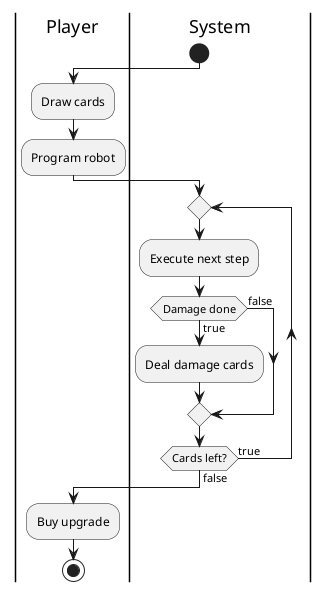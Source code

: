 @startuml
'https://plantuml.com/activity-diagram-beta

|Player|
|System|
start
|Player|
:Draw cards;
|Player|
:Program robot;
|System|
repeat
:Execute next step;

if (Damage done) then (true)
:Deal damage cards;

else (false)

endif

repeat while (Cards left?) is (true) not (false)

|Player|
:Buy upgrade;

stop

@enduml
